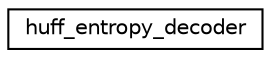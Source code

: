 digraph "Graphical Class Hierarchy"
{
  edge [fontname="Helvetica",fontsize="10",labelfontname="Helvetica",labelfontsize="10"];
  node [fontname="Helvetica",fontsize="10",shape=record];
  rankdir="LR";
  Node1 [label="huff_entropy_decoder",height=0.2,width=0.4,color="black", fillcolor="white", style="filled",URL="$structhuff__entropy__decoder.html"];
}
